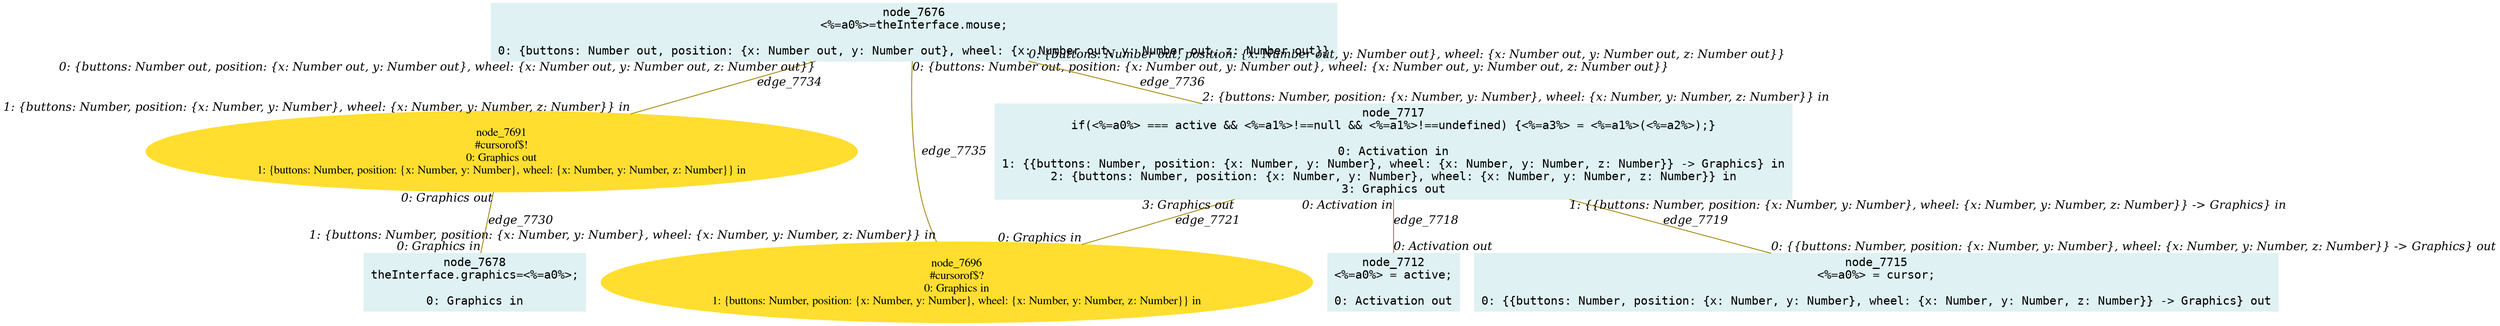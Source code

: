 digraph g{node_7676 [shape="box", style="filled", color="#dff1f2", fontname="Courier", label="node_7676
<%=a0%>=theInterface.mouse;

0: {buttons: Number out, position: {x: Number out, y: Number out}, wheel: {x: Number out, y: Number out, z: Number out}}" ]
node_7678 [shape="box", style="filled", color="#dff1f2", fontname="Courier", label="node_7678
theInterface.graphics=<%=a0%>;

0: Graphics in" ]
node_7691 [shape="ellipse", style="filled", color="#ffde2f", fontname="Times", label="node_7691
#cursorof$!
0: Graphics out
1: {buttons: Number, position: {x: Number, y: Number}, wheel: {x: Number, y: Number, z: Number}} in" ]
node_7696 [shape="ellipse", style="filled", color="#ffde2f", fontname="Times", label="node_7696
#cursorof$?
0: Graphics in
1: {buttons: Number, position: {x: Number, y: Number}, wheel: {x: Number, y: Number, z: Number}} in" ]
node_7712 [shape="box", style="filled", color="#dff1f2", fontname="Courier", label="node_7712
<%=a0%> = active;

0: Activation out" ]
node_7715 [shape="box", style="filled", color="#dff1f2", fontname="Courier", label="node_7715
<%=a0%> = cursor;

0: {{buttons: Number, position: {x: Number, y: Number}, wheel: {x: Number, y: Number, z: Number}} -> Graphics} out" ]
node_7717 [shape="box", style="filled", color="#dff1f2", fontname="Courier", label="node_7717
if(<%=a0%> === active && <%=a1%>!==null && <%=a1%>!==undefined) {<%=a3%> = <%=a1%>(<%=a2%>);}

0: Activation in
1: {{buttons: Number, position: {x: Number, y: Number}, wheel: {x: Number, y: Number, z: Number}} -> Graphics} in
2: {buttons: Number, position: {x: Number, y: Number}, wheel: {x: Number, y: Number, z: Number}} in
3: Graphics out" ]
node_7717 -> node_7712 [dir=none, arrowHead=none, fontname="Times-Italic", arrowsize=1, color="#9d8400", label="edge_7718",  headlabel="0: Activation out", taillabel="0: Activation in" ]
node_7717 -> node_7715 [dir=none, arrowHead=none, fontname="Times-Italic", arrowsize=1, color="#9d8400", label="edge_7719",  headlabel="0: {{buttons: Number, position: {x: Number, y: Number}, wheel: {x: Number, y: Number, z: Number}} -> Graphics} out", taillabel="1: {{buttons: Number, position: {x: Number, y: Number}, wheel: {x: Number, y: Number, z: Number}} -> Graphics} in" ]
node_7717 -> node_7696 [dir=none, arrowHead=none, fontname="Times-Italic", arrowsize=1, color="#9d8400", label="edge_7721",  headlabel="0: Graphics in", taillabel="3: Graphics out" ]
node_7691 -> node_7678 [dir=none, arrowHead=none, fontname="Times-Italic", arrowsize=1, color="#9d8400", label="edge_7730",  headlabel="0: Graphics in", taillabel="0: Graphics out" ]
node_7676 -> node_7691 [dir=none, arrowHead=none, fontname="Times-Italic", arrowsize=1, color="#9d8400", label="edge_7734",  headlabel="1: {buttons: Number, position: {x: Number, y: Number}, wheel: {x: Number, y: Number, z: Number}} in", taillabel="0: {buttons: Number out, position: {x: Number out, y: Number out}, wheel: {x: Number out, y: Number out, z: Number out}}" ]
node_7676 -> node_7696 [dir=none, arrowHead=none, fontname="Times-Italic", arrowsize=1, color="#9d8400", label="edge_7735",  headlabel="1: {buttons: Number, position: {x: Number, y: Number}, wheel: {x: Number, y: Number, z: Number}} in", taillabel="0: {buttons: Number out, position: {x: Number out, y: Number out}, wheel: {x: Number out, y: Number out, z: Number out}}" ]
node_7676 -> node_7717 [dir=none, arrowHead=none, fontname="Times-Italic", arrowsize=1, color="#9d8400", label="edge_7736",  headlabel="2: {buttons: Number, position: {x: Number, y: Number}, wheel: {x: Number, y: Number, z: Number}} in", taillabel="0: {buttons: Number out, position: {x: Number out, y: Number out}, wheel: {x: Number out, y: Number out, z: Number out}}" ]
}